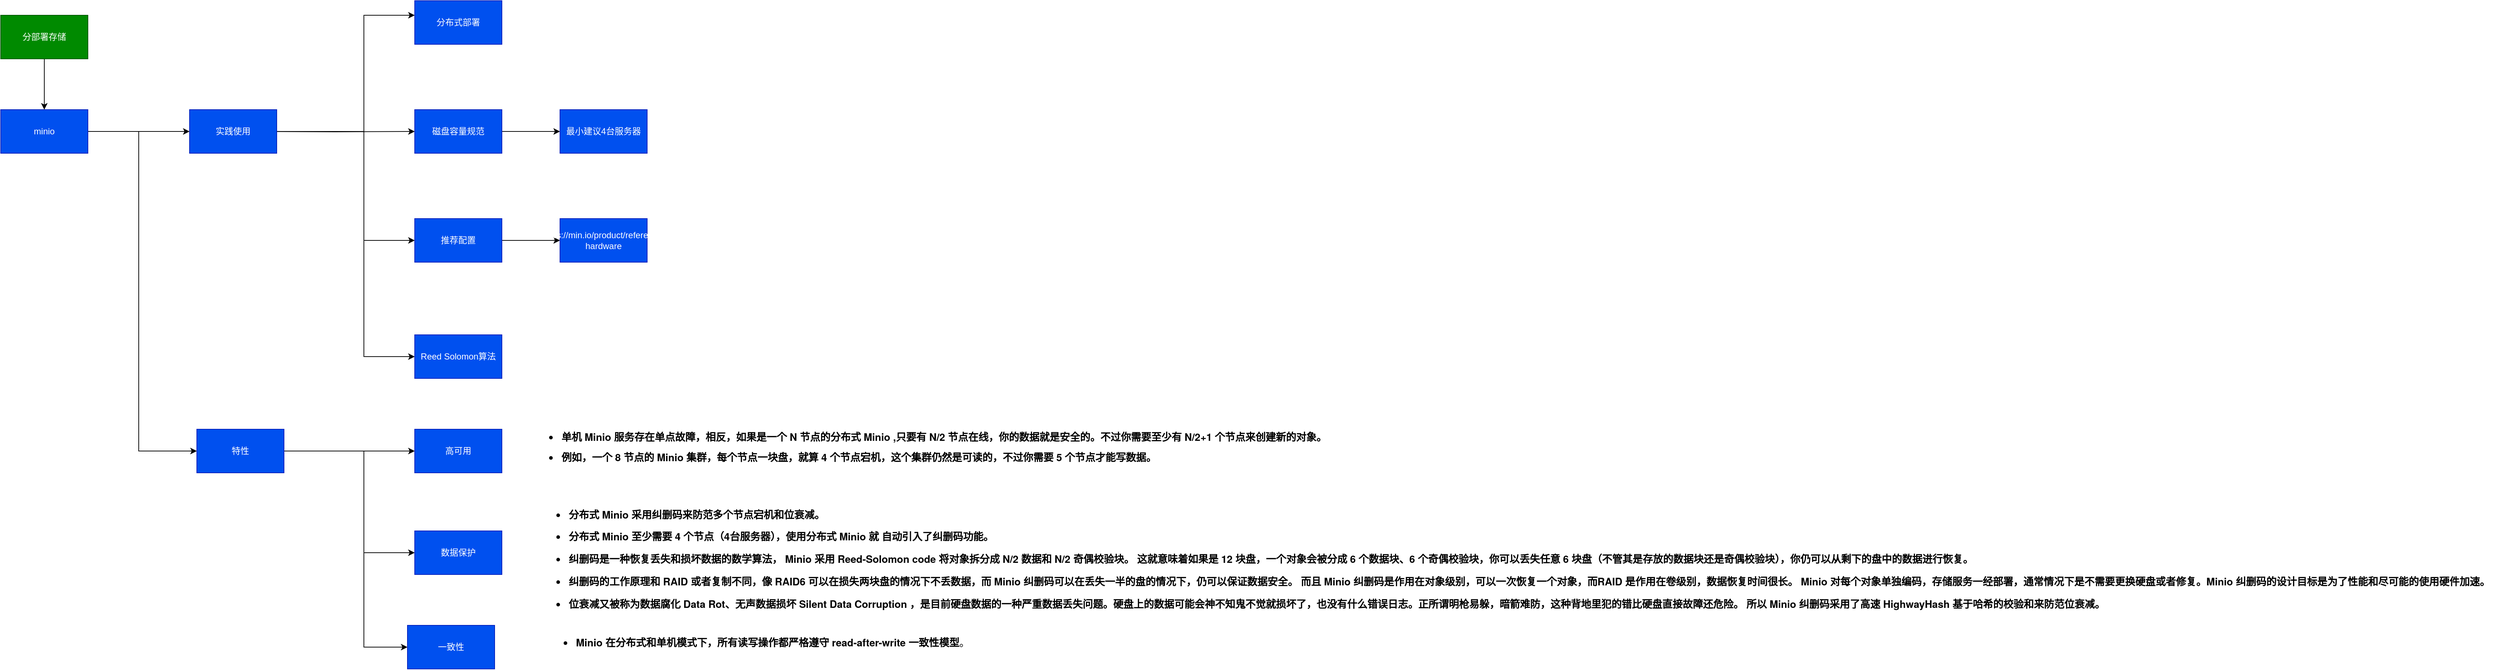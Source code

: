 <mxfile version="20.0.1" type="github">
  <diagram id="B0aUDjMEMcQMrFGBh2tU" name="第 1 页">
    <mxGraphModel dx="1422" dy="762" grid="1" gridSize="10" guides="1" tooltips="1" connect="1" arrows="1" fold="1" page="1" pageScale="1" pageWidth="827" pageHeight="1169" math="0" shadow="0">
      <root>
        <mxCell id="0" />
        <mxCell id="1" parent="0" />
        <mxCell id="20hMEODcdLOq8SeCK55--4" value="" style="edgeStyle=orthogonalEdgeStyle;rounded=0;orthogonalLoop=1;jettySize=auto;html=1;" edge="1" parent="1" source="5ZaRpA1pt5UQ2hP38Ieq-1" target="20hMEODcdLOq8SeCK55--3">
          <mxGeometry relative="1" as="geometry" />
        </mxCell>
        <mxCell id="5ZaRpA1pt5UQ2hP38Ieq-1" value="分部署存储" style="rounded=0;whiteSpace=wrap;html=1;fillColor=#008a00;fontColor=#ffffff;strokeColor=#005700;" parent="1" vertex="1">
          <mxGeometry x="40" y="100" width="120" height="60" as="geometry" />
        </mxCell>
        <mxCell id="5ZaRpA1pt5UQ2hP38Ieq-5" value="" style="edgeStyle=orthogonalEdgeStyle;rounded=0;orthogonalLoop=1;jettySize=auto;html=1;" parent="1" target="5ZaRpA1pt5UQ2hP38Ieq-4" edge="1">
          <mxGeometry relative="1" as="geometry">
            <Array as="points">
              <mxPoint x="540" y="260" />
              <mxPoint x="540" y="100" />
            </Array>
            <mxPoint x="390" y="260" as="sourcePoint" />
          </mxGeometry>
        </mxCell>
        <mxCell id="5ZaRpA1pt5UQ2hP38Ieq-7" value="" style="edgeStyle=orthogonalEdgeStyle;rounded=0;orthogonalLoop=1;jettySize=auto;html=1;" parent="1" target="5ZaRpA1pt5UQ2hP38Ieq-6" edge="1">
          <mxGeometry relative="1" as="geometry">
            <mxPoint x="390" y="260" as="sourcePoint" />
          </mxGeometry>
        </mxCell>
        <mxCell id="5ZaRpA1pt5UQ2hP38Ieq-11" value="" style="edgeStyle=orthogonalEdgeStyle;rounded=0;orthogonalLoop=1;jettySize=auto;html=1;" parent="1" target="5ZaRpA1pt5UQ2hP38Ieq-10" edge="1">
          <mxGeometry relative="1" as="geometry">
            <Array as="points">
              <mxPoint x="540" y="260" />
              <mxPoint x="540" y="410" />
            </Array>
            <mxPoint x="390" y="260" as="sourcePoint" />
          </mxGeometry>
        </mxCell>
        <mxCell id="5ZaRpA1pt5UQ2hP38Ieq-15" value="" style="edgeStyle=orthogonalEdgeStyle;rounded=0;orthogonalLoop=1;jettySize=auto;html=1;" parent="1" target="5ZaRpA1pt5UQ2hP38Ieq-14" edge="1">
          <mxGeometry relative="1" as="geometry">
            <Array as="points">
              <mxPoint x="540" y="260" />
              <mxPoint x="540" y="570" />
            </Array>
            <mxPoint x="420" y="260" as="sourcePoint" />
          </mxGeometry>
        </mxCell>
        <mxCell id="5ZaRpA1pt5UQ2hP38Ieq-2" value="实践使用" style="rounded=0;whiteSpace=wrap;html=1;fillColor=#0050ef;fontColor=#ffffff;strokeColor=#001DBC;" parent="1" vertex="1">
          <mxGeometry x="300" y="230" width="120" height="60" as="geometry" />
        </mxCell>
        <mxCell id="5ZaRpA1pt5UQ2hP38Ieq-4" value="分布式部署" style="rounded=0;whiteSpace=wrap;html=1;fillColor=#0050ef;fontColor=#ffffff;strokeColor=#001DBC;" parent="1" vertex="1">
          <mxGeometry x="610" y="80" width="120" height="60" as="geometry" />
        </mxCell>
        <mxCell id="5ZaRpA1pt5UQ2hP38Ieq-9" value="" style="edgeStyle=orthogonalEdgeStyle;rounded=0;orthogonalLoop=1;jettySize=auto;html=1;" parent="1" source="5ZaRpA1pt5UQ2hP38Ieq-6" target="5ZaRpA1pt5UQ2hP38Ieq-8" edge="1">
          <mxGeometry relative="1" as="geometry" />
        </mxCell>
        <mxCell id="5ZaRpA1pt5UQ2hP38Ieq-6" value="磁盘容量规范" style="rounded=0;whiteSpace=wrap;html=1;fillColor=#0050ef;fontColor=#ffffff;strokeColor=#001DBC;" parent="1" vertex="1">
          <mxGeometry x="610" y="230" width="120" height="60" as="geometry" />
        </mxCell>
        <mxCell id="5ZaRpA1pt5UQ2hP38Ieq-8" value="最小建议4台服务器" style="rounded=0;whiteSpace=wrap;html=1;fillColor=#0050ef;fontColor=#ffffff;strokeColor=#001DBC;" parent="1" vertex="1">
          <mxGeometry x="810" y="230" width="120" height="60" as="geometry" />
        </mxCell>
        <mxCell id="5ZaRpA1pt5UQ2hP38Ieq-13" value="" style="edgeStyle=orthogonalEdgeStyle;rounded=0;orthogonalLoop=1;jettySize=auto;html=1;" parent="1" source="5ZaRpA1pt5UQ2hP38Ieq-10" target="5ZaRpA1pt5UQ2hP38Ieq-12" edge="1">
          <mxGeometry relative="1" as="geometry" />
        </mxCell>
        <mxCell id="5ZaRpA1pt5UQ2hP38Ieq-10" value="推荐配置" style="rounded=0;whiteSpace=wrap;html=1;fillColor=#0050ef;fontColor=#ffffff;strokeColor=#001DBC;" parent="1" vertex="1">
          <mxGeometry x="610" y="380" width="120" height="60" as="geometry" />
        </mxCell>
        <mxCell id="5ZaRpA1pt5UQ2hP38Ieq-12" value="https://min.io/product/reference-hardware" style="rounded=0;whiteSpace=wrap;html=1;fillColor=#0050ef;fontColor=#ffffff;strokeColor=#001DBC;" parent="1" vertex="1">
          <mxGeometry x="810" y="380" width="120" height="60" as="geometry" />
        </mxCell>
        <mxCell id="5ZaRpA1pt5UQ2hP38Ieq-14" value="Reed Solomon算法" style="rounded=0;whiteSpace=wrap;html=1;fillColor=#0050ef;fontColor=#ffffff;strokeColor=#001DBC;" parent="1" vertex="1">
          <mxGeometry x="610" y="540" width="120" height="60" as="geometry" />
        </mxCell>
        <mxCell id="20hMEODcdLOq8SeCK55--8" value="" style="edgeStyle=orthogonalEdgeStyle;rounded=0;orthogonalLoop=1;jettySize=auto;html=1;entryX=0;entryY=0.5;entryDx=0;entryDy=0;" edge="1" parent="1" source="20hMEODcdLOq8SeCK55--3" target="5ZaRpA1pt5UQ2hP38Ieq-2">
          <mxGeometry relative="1" as="geometry">
            <mxPoint x="260" y="270" as="targetPoint" />
          </mxGeometry>
        </mxCell>
        <mxCell id="20hMEODcdLOq8SeCK55--10" value="" style="edgeStyle=orthogonalEdgeStyle;rounded=0;orthogonalLoop=1;jettySize=auto;html=1;" edge="1" parent="1" source="20hMEODcdLOq8SeCK55--3" target="20hMEODcdLOq8SeCK55--9">
          <mxGeometry relative="1" as="geometry">
            <Array as="points">
              <mxPoint x="230" y="260" />
              <mxPoint x="230" y="700" />
            </Array>
          </mxGeometry>
        </mxCell>
        <mxCell id="20hMEODcdLOq8SeCK55--3" value="minio" style="rounded=0;whiteSpace=wrap;html=1;fillColor=#0050ef;fontColor=#ffffff;strokeColor=#001DBC;" vertex="1" parent="1">
          <mxGeometry x="40" y="230" width="120" height="60" as="geometry" />
        </mxCell>
        <mxCell id="20hMEODcdLOq8SeCK55--12" value="" style="edgeStyle=orthogonalEdgeStyle;rounded=0;orthogonalLoop=1;jettySize=auto;html=1;" edge="1" parent="1" source="20hMEODcdLOq8SeCK55--9" target="20hMEODcdLOq8SeCK55--11">
          <mxGeometry relative="1" as="geometry" />
        </mxCell>
        <mxCell id="20hMEODcdLOq8SeCK55--14" value="" style="edgeStyle=orthogonalEdgeStyle;rounded=0;orthogonalLoop=1;jettySize=auto;html=1;" edge="1" parent="1" source="20hMEODcdLOq8SeCK55--9" target="20hMEODcdLOq8SeCK55--13">
          <mxGeometry relative="1" as="geometry">
            <Array as="points">
              <mxPoint x="540" y="700" />
              <mxPoint x="540" y="840" />
            </Array>
          </mxGeometry>
        </mxCell>
        <mxCell id="20hMEODcdLOq8SeCK55--20" value="" style="edgeStyle=orthogonalEdgeStyle;rounded=0;orthogonalLoop=1;jettySize=auto;html=1;" edge="1" parent="1" source="20hMEODcdLOq8SeCK55--9" target="20hMEODcdLOq8SeCK55--19">
          <mxGeometry relative="1" as="geometry">
            <Array as="points">
              <mxPoint x="540" y="700" />
              <mxPoint x="540" y="970" />
            </Array>
          </mxGeometry>
        </mxCell>
        <mxCell id="20hMEODcdLOq8SeCK55--9" value="特性" style="rounded=0;whiteSpace=wrap;html=1;fillColor=#0050ef;fontColor=#ffffff;strokeColor=#001DBC;" vertex="1" parent="1">
          <mxGeometry x="310" y="670" width="120" height="60" as="geometry" />
        </mxCell>
        <mxCell id="20hMEODcdLOq8SeCK55--11" value="高可用" style="rounded=0;whiteSpace=wrap;html=1;fillColor=#0050ef;fontColor=#ffffff;strokeColor=#001DBC;" vertex="1" parent="1">
          <mxGeometry x="610" y="670" width="120" height="60" as="geometry" />
        </mxCell>
        <mxCell id="20hMEODcdLOq8SeCK55--13" value="数据保护" style="rounded=0;whiteSpace=wrap;html=1;fillColor=#0050ef;fontColor=#ffffff;strokeColor=#001DBC;" vertex="1" parent="1">
          <mxGeometry x="610" y="810" width="120" height="60" as="geometry" />
        </mxCell>
        <mxCell id="20hMEODcdLOq8SeCK55--17" value="&lt;ul style=&quot;margin: 0px 0px 0px 30px; padding: 0px; font-family: &amp;quot;Helvetica Neue&amp;quot;, Helvetica, Verdana, Arial, sans-serif; font-size: 14px; background-color: rgba(255, 255, 255, 0.5); line-height: 1;&quot;&gt;&lt;li style=&quot;margin: 0px 0px 1em; padding: 0px; list-style: disc;&quot;&gt;&lt;b&gt;单机 Minio 服务存在单点故障，相反，如果是一个 N 节点的分布式 Minio ,只要有 N/2 节点在线，你的数据就是安全的。不过你需要至少有 N/2+1 个节点来创建新的对象。&lt;/b&gt;&lt;/li&gt;&lt;li style=&quot;margin: 0px 0px 1em; padding: 0px; list-style: disc;&quot;&gt;&lt;b&gt;例如，一个 8 节点的 Minio 集群，每个节点一块盘，就算 4 个节点宕机，这个集群仍然是可读的，不过你需要 5 个节点才能写数据。&lt;/b&gt;&lt;/li&gt;&lt;/ul&gt;" style="text;html=1;align=left;verticalAlign=middle;resizable=0;points=[];autosize=1;strokeColor=none;fillColor=none;" vertex="1" parent="1">
          <mxGeometry x="780" y="670" width="1100" height="60" as="geometry" />
        </mxCell>
        <mxCell id="20hMEODcdLOq8SeCK55--18" value="&lt;ul style=&quot;margin: 0px 0px 0px 30px; padding: 0px; font-family: &amp;quot;Helvetica Neue&amp;quot;, Helvetica, Verdana, Arial, sans-serif; font-size: 14px; background-color: rgba(255, 255, 255, 0.5);&quot;&gt;&lt;li style=&quot;margin: 0px 0px 1em; padding: 0px; list-style: disc;&quot;&gt;&lt;b&gt;分布式 Minio 采用纠删码来防范多个节点宕机和位衰减。&lt;/b&gt;&lt;/li&gt;&lt;li style=&quot;margin: 0px 0px 1em; padding: 0px; list-style: disc;&quot;&gt;&lt;b&gt;分布式 Minio 至少需要 4 个节点（4台服务器），使用分布式 Minio 就 自动引入了纠删码功能。&lt;/b&gt;&lt;/li&gt;&lt;li style=&quot;margin: 0px 0px 1em; padding: 0px; list-style: disc;&quot;&gt;&lt;b&gt;纠删码是一种恢复丢失和损坏数据的数学算法， Minio 采用 Reed-Solomon code 将对象拆分成 N/2 数据和 N/2 奇偶校验块。 这就意味着如果是 12 块盘，一个对象会被分成 6 个数据块、6 个奇偶校验块，你可以丢失任意 6 块盘（不管其是存放的数据块还是奇偶校验块），你仍可以从剩下的盘中的数据进行恢复。&lt;/b&gt;&lt;/li&gt;&lt;li style=&quot;margin: 0px 0px 1em; padding: 0px; list-style: disc;&quot;&gt;&lt;b&gt;纠删码的工作原理和 RAID 或者复制不同，像 RAID6 可以在损失两块盘的情况下不丢数据，而 Minio 纠删码可以在丢失一半的盘的情况下，仍可以保证数据安全。 而且 Minio 纠删码是作用在对象级别，可以一次恢复一个对象，而RAID 是作用在卷级别，数据恢复时间很长。 Minio 对每个对象单独编码，存储服务一经部署，通常情况下是不需要更换硬盘或者修复。Minio 纠删码的设计目标是为了性能和尽可能的使用硬件加速。&lt;/b&gt;&lt;/li&gt;&lt;li style=&quot;margin: 0px 0px 1em; padding: 0px; list-style: disc;&quot;&gt;&lt;b&gt;位衰减又被称为数据腐化 Data Rot、无声数据损坏 Silent Data Corruption ，是目前硬盘数据的一种严重数据丢失问题。硬盘上的数据可能会神不知鬼不觉就损坏了，也没有什么错误日志。正所谓明枪易躲，暗箭难防，这种背地里犯的错比硬盘直接故障还危险。 所以 Minio 纠删码采用了高速 HighwayHash 基于哈希的校验和来防范位衰减。&lt;/b&gt;&lt;/li&gt;&lt;/ul&gt;" style="text;html=1;align=left;verticalAlign=middle;resizable=0;points=[];autosize=1;strokeColor=none;fillColor=none;" vertex="1" parent="1">
          <mxGeometry x="790" y="780" width="2690" height="150" as="geometry" />
        </mxCell>
        <mxCell id="20hMEODcdLOq8SeCK55--19" value="一致性" style="rounded=0;whiteSpace=wrap;html=1;fillColor=#0050ef;fontColor=#ffffff;strokeColor=#001DBC;" vertex="1" parent="1">
          <mxGeometry x="600" y="940" width="120" height="60" as="geometry" />
        </mxCell>
        <mxCell id="20hMEODcdLOq8SeCK55--22" value="&lt;ul style=&quot;margin: 0px 0px 0px 30px; padding: 0px; font-family: &amp;quot;Helvetica Neue&amp;quot;, Helvetica, Verdana, Arial, sans-serif; font-size: 14px; background-color: rgba(255, 255, 255, 0.5);&quot;&gt;&lt;li style=&quot;margin: 0px 0px 1em; padding: 0px; list-style: disc;&quot;&gt;&lt;b&gt;Minio 在分布式和单机模式下，所有读写操作都严格遵守 read-after-write 一致性模型&lt;/b&gt;。&lt;/li&gt;&lt;/ul&gt;" style="text;html=1;align=left;verticalAlign=middle;resizable=0;points=[];autosize=1;strokeColor=none;fillColor=none;" vertex="1" parent="1">
          <mxGeometry x="800" y="955" width="590" height="30" as="geometry" />
        </mxCell>
      </root>
    </mxGraphModel>
  </diagram>
</mxfile>
